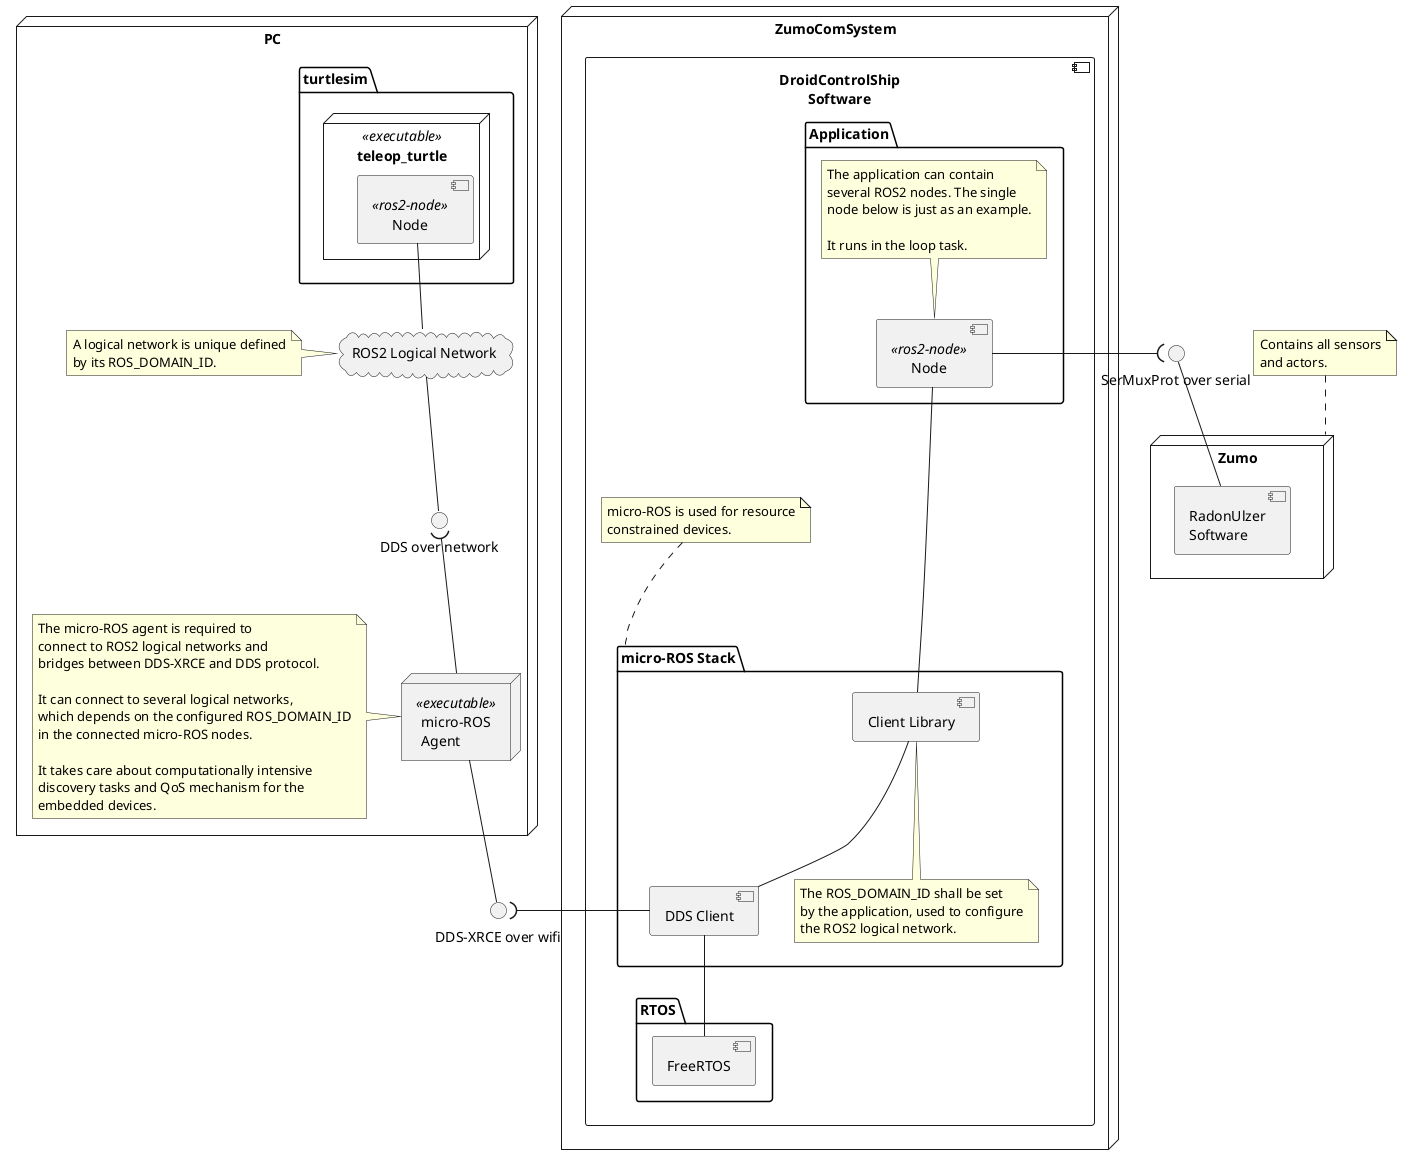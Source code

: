 @startuml

node "ZumoComSystem" as zumoComSystem {
    component "DroidControlShip\nSoftware" as dcs {
        
        package "Application" as app {
            component "Node"  <<ros2-node>> as ros2Node

            note top of ros2Node
                The application can contain
                several ROS2 nodes. The single
                node below is just as an example.

                It runs in the loop task.
            end note
        }

        package "micro-ROS Stack" as microRos {
            component "Client Library" as clientLibrary
            component "DDS Client" as ddsClient

            note bottom of clientLibrary
                The ROS_DOMAIN_ID shall be set
                by the application, used to configure
                the ROS2 logical network.
            end note
        }

        package "RTOS" as rtos {
            component "FreeRTOS" as freeRTOS
        }

        ros2Node --- clientLibrary
        clientLibrary -- ddsClient
        ddsClient -- freeRTOS

        note top of microRos
            micro-ROS is used for resource
            constrained devices.
        end note
    }
}

node "Zumo" as zumo {
    component "RadonUlzer\nSoftware" as ru
}

note top of zumo
    Contains all sensors
    and actors.
end note

node "PC" as pc {
    package "turtlesim" {
        node "teleop_turtle" <<executable>> as teleopTurtle {
            component "Node" <<ros2-node>> as turtleRos2Node
        }
    }

    cloud "ROS2 Logical Network" as ros2LogicalNetwork
    node "micro-ROS\nAgent" <<executable>> as agent

    interface "DDS over network" as iDDS

    ros2LogicalNetwork -- iDDS
    iDDS )-- agent

    turtleRos2Node -- ros2LogicalNetwork

    note left of agent
        The micro-ROS agent is required to
        connect to ROS2 logical networks and
        bridges between DDS-XRCE and DDS protocol.

        It can connect to several logical networks,
        which depends on the configured ROS_DOMAIN_ID
        in the connected micro-ROS nodes.

        It takes care about computationally intensive
        discovery tasks and QoS mechanism for the
        embedded devices.
    end note

    note left of ros2LogicalNetwork
        A logical network is unique defined
        by its ROS_DOMAIN_ID.
    end note
}

interface "DDS-XRCE over wifi" as iDdsXrce
interface "SerMuxProt over serial" as iSerMuxProt

agent -- iDdsXrce
iDdsXrce )- ddsClient
ros2Node -( iSerMuxProt
iSerMuxProt -- ru

@enduml